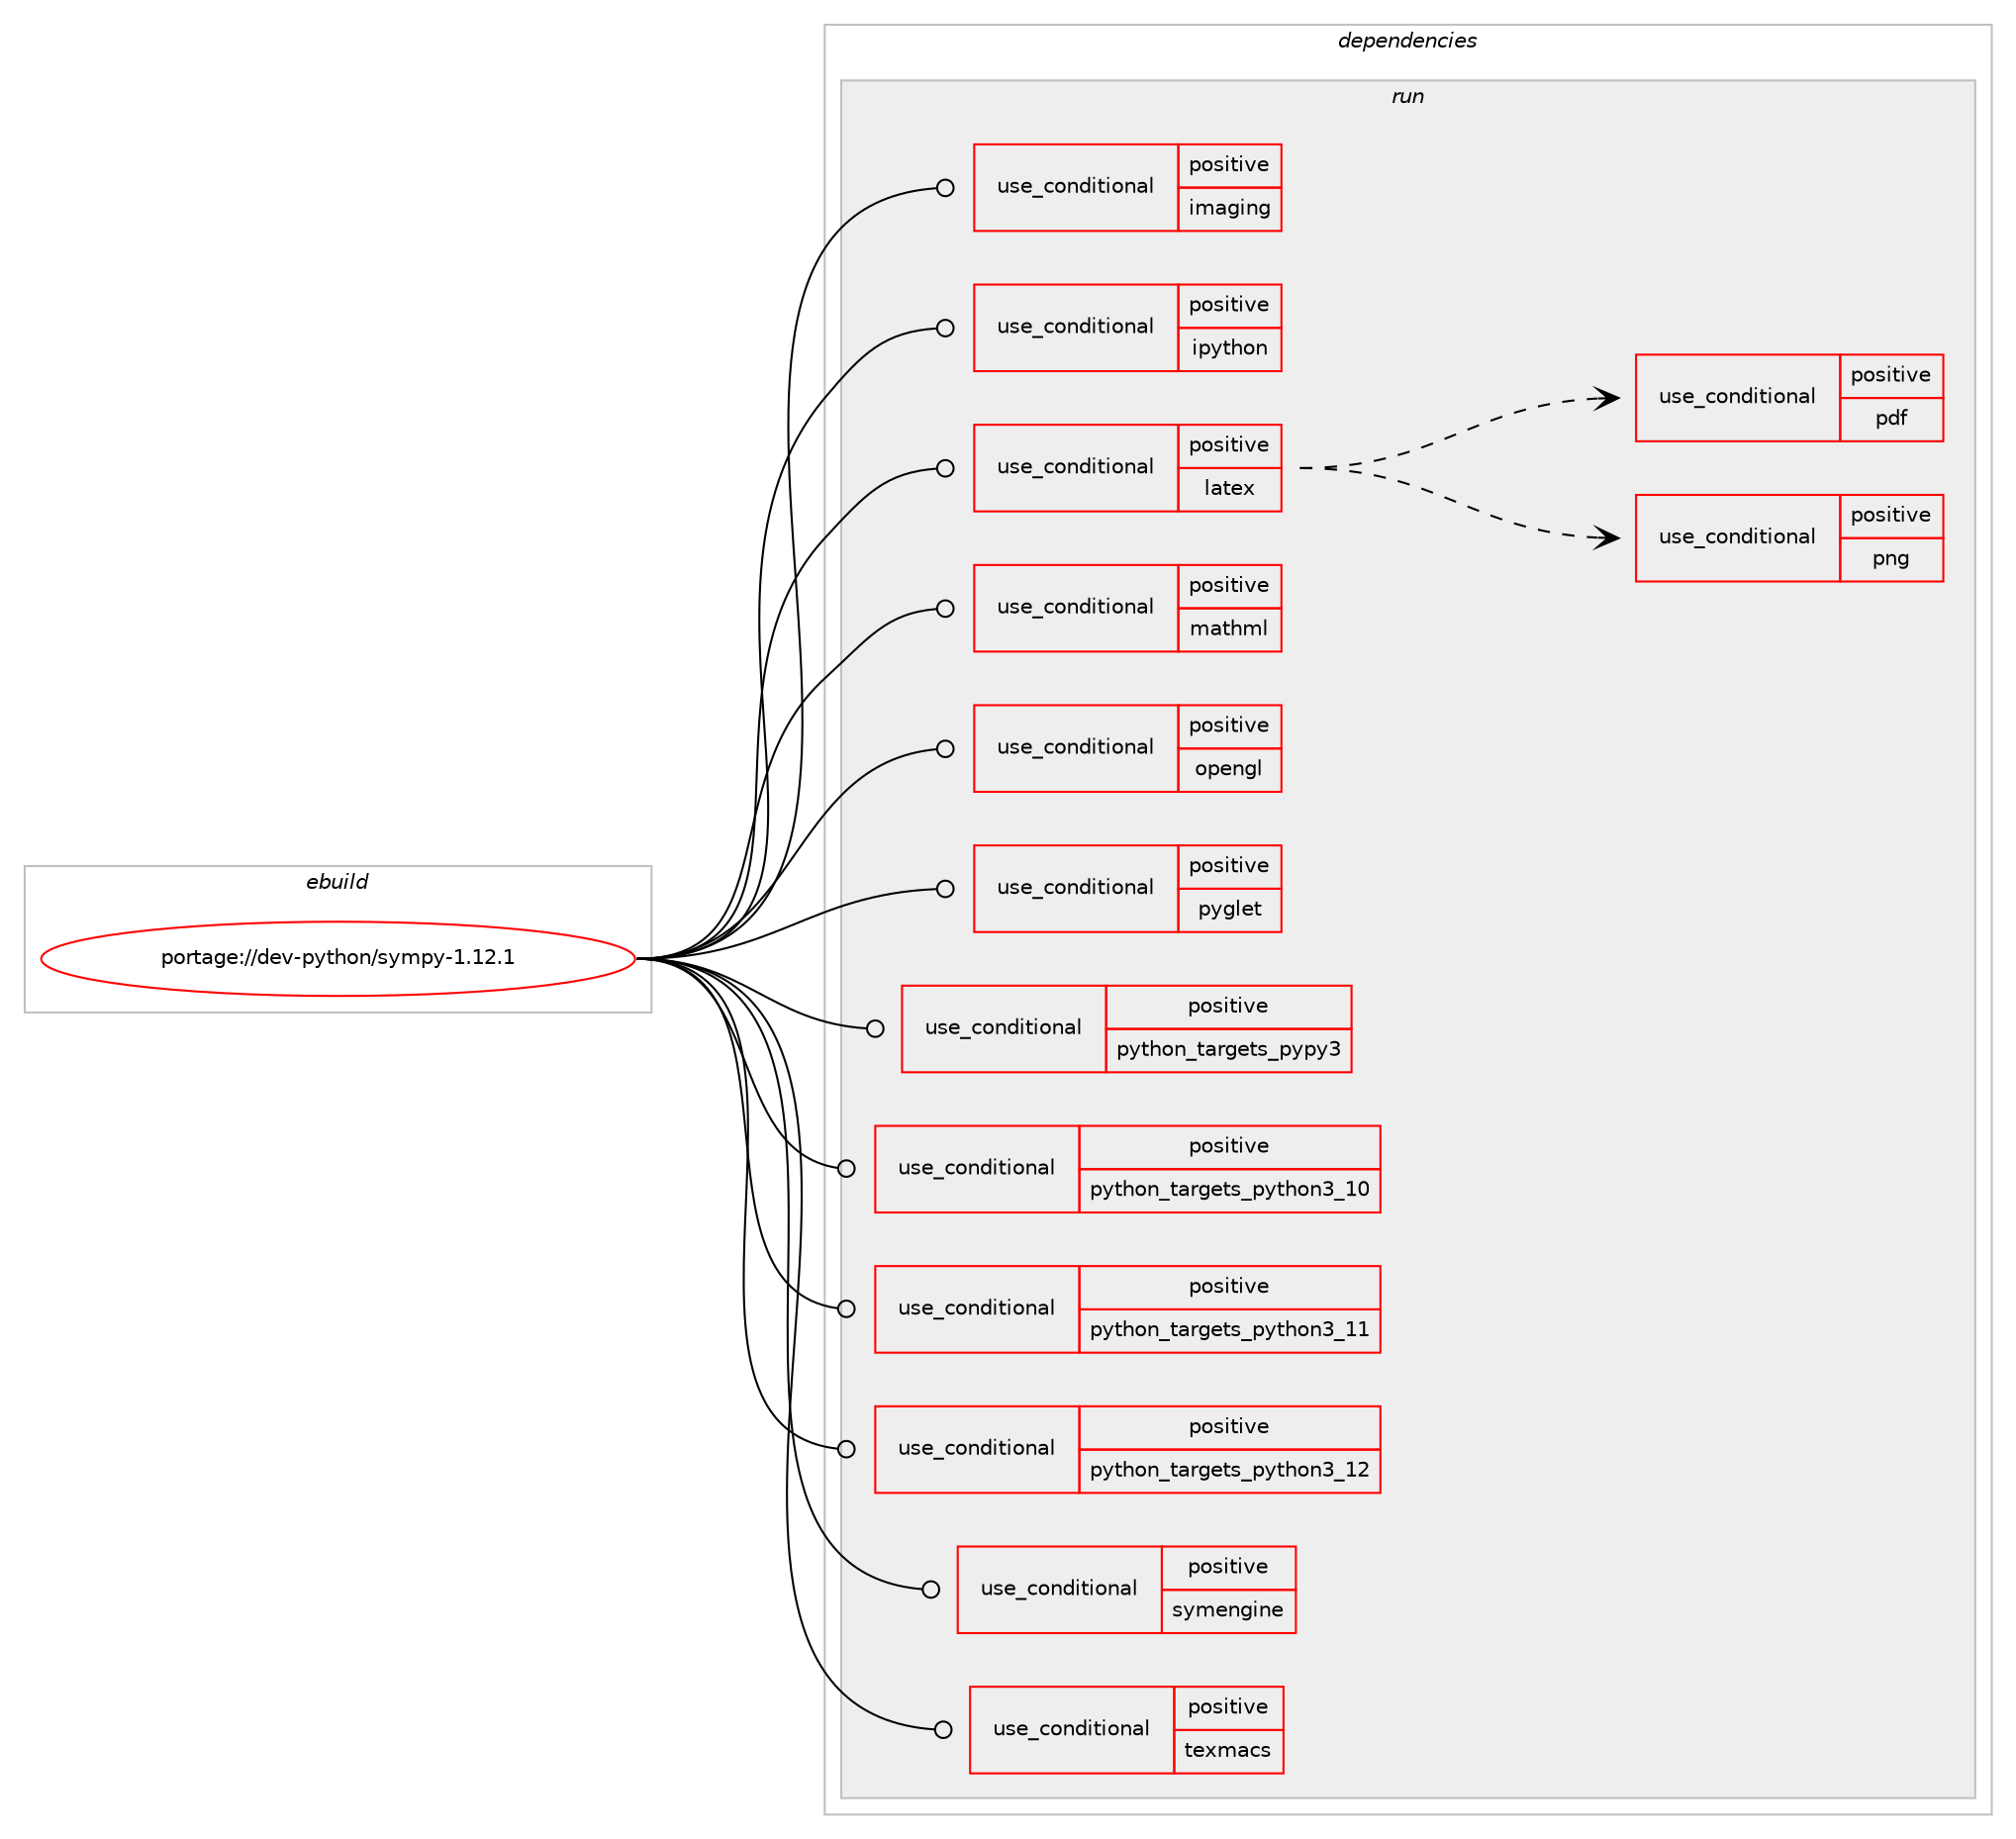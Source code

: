 digraph prolog {

# *************
# Graph options
# *************

newrank=true;
concentrate=true;
compound=true;
graph [rankdir=LR,fontname=Helvetica,fontsize=10,ranksep=1.5];#, ranksep=2.5, nodesep=0.2];
edge  [arrowhead=vee];
node  [fontname=Helvetica,fontsize=10];

# **********
# The ebuild
# **********

subgraph cluster_leftcol {
color=gray;
rank=same;
label=<<i>ebuild</i>>;
id [label="portage://dev-python/sympy-1.12.1", color=red, width=4, href="../dev-python/sympy-1.12.1.svg"];
}

# ****************
# The dependencies
# ****************

subgraph cluster_midcol {
color=gray;
label=<<i>dependencies</i>>;
subgraph cluster_compile {
fillcolor="#eeeeee";
style=filled;
label=<<i>compile</i>>;
}
subgraph cluster_compileandrun {
fillcolor="#eeeeee";
style=filled;
label=<<i>compile and run</i>>;
}
subgraph cluster_run {
fillcolor="#eeeeee";
style=filled;
label=<<i>run</i>>;
subgraph cond38928 {
dependency82943 [label=<<TABLE BORDER="0" CELLBORDER="1" CELLSPACING="0" CELLPADDING="4"><TR><TD ROWSPAN="3" CELLPADDING="10">use_conditional</TD></TR><TR><TD>positive</TD></TR><TR><TD>imaging</TD></TR></TABLE>>, shape=none, color=red];
# *** BEGIN UNKNOWN DEPENDENCY TYPE (TODO) ***
# dependency82943 -> package_dependency(portage://dev-python/sympy-1.12.1,run,no,dev-python,pillow,none,[,,],[],[use(optenable(python_targets_pypy3),negative),use(optenable(python_targets_python3_10),negative),use(optenable(python_targets_python3_11),negative),use(optenable(python_targets_python3_12),negative)])
# *** END UNKNOWN DEPENDENCY TYPE (TODO) ***

}
id:e -> dependency82943:w [weight=20,style="solid",arrowhead="odot"];
subgraph cond38929 {
dependency82944 [label=<<TABLE BORDER="0" CELLBORDER="1" CELLSPACING="0" CELLPADDING="4"><TR><TD ROWSPAN="3" CELLPADDING="10">use_conditional</TD></TR><TR><TD>positive</TD></TR><TR><TD>ipython</TD></TR></TABLE>>, shape=none, color=red];
# *** BEGIN UNKNOWN DEPENDENCY TYPE (TODO) ***
# dependency82944 -> package_dependency(portage://dev-python/sympy-1.12.1,run,no,dev-python,ipython,none,[,,],[],[use(optenable(python_targets_pypy3),negative),use(optenable(python_targets_python3_10),negative),use(optenable(python_targets_python3_11),negative),use(optenable(python_targets_python3_12),negative)])
# *** END UNKNOWN DEPENDENCY TYPE (TODO) ***

}
id:e -> dependency82944:w [weight=20,style="solid",arrowhead="odot"];
subgraph cond38930 {
dependency82945 [label=<<TABLE BORDER="0" CELLBORDER="1" CELLSPACING="0" CELLPADDING="4"><TR><TD ROWSPAN="3" CELLPADDING="10">use_conditional</TD></TR><TR><TD>positive</TD></TR><TR><TD>latex</TD></TR></TABLE>>, shape=none, color=red];
# *** BEGIN UNKNOWN DEPENDENCY TYPE (TODO) ***
# dependency82945 -> package_dependency(portage://dev-python/sympy-1.12.1,run,no,virtual,latex-base,none,[,,],[],[])
# *** END UNKNOWN DEPENDENCY TYPE (TODO) ***

# *** BEGIN UNKNOWN DEPENDENCY TYPE (TODO) ***
# dependency82945 -> package_dependency(portage://dev-python/sympy-1.12.1,run,no,dev-texlive,texlive-fontsextra,none,[,,],[],[])
# *** END UNKNOWN DEPENDENCY TYPE (TODO) ***

subgraph cond38931 {
dependency82946 [label=<<TABLE BORDER="0" CELLBORDER="1" CELLSPACING="0" CELLPADDING="4"><TR><TD ROWSPAN="3" CELLPADDING="10">use_conditional</TD></TR><TR><TD>positive</TD></TR><TR><TD>png</TD></TR></TABLE>>, shape=none, color=red];
# *** BEGIN UNKNOWN DEPENDENCY TYPE (TODO) ***
# dependency82946 -> package_dependency(portage://dev-python/sympy-1.12.1,run,no,app-text,dvipng,none,[,,],[],[])
# *** END UNKNOWN DEPENDENCY TYPE (TODO) ***

}
dependency82945:e -> dependency82946:w [weight=20,style="dashed",arrowhead="vee"];
subgraph cond38932 {
dependency82947 [label=<<TABLE BORDER="0" CELLBORDER="1" CELLSPACING="0" CELLPADDING="4"><TR><TD ROWSPAN="3" CELLPADDING="10">use_conditional</TD></TR><TR><TD>positive</TD></TR><TR><TD>pdf</TD></TR></TABLE>>, shape=none, color=red];
# *** BEGIN UNKNOWN DEPENDENCY TYPE (TODO) ***
# dependency82947 -> package_dependency(portage://dev-python/sympy-1.12.1,run,no,app-text,ghostscript-gpl,none,[,,],[],[])
# *** END UNKNOWN DEPENDENCY TYPE (TODO) ***

}
dependency82945:e -> dependency82947:w [weight=20,style="dashed",arrowhead="vee"];
}
id:e -> dependency82945:w [weight=20,style="solid",arrowhead="odot"];
subgraph cond38933 {
dependency82948 [label=<<TABLE BORDER="0" CELLBORDER="1" CELLSPACING="0" CELLPADDING="4"><TR><TD ROWSPAN="3" CELLPADDING="10">use_conditional</TD></TR><TR><TD>positive</TD></TR><TR><TD>mathml</TD></TR></TABLE>>, shape=none, color=red];
# *** BEGIN UNKNOWN DEPENDENCY TYPE (TODO) ***
# dependency82948 -> package_dependency(portage://dev-python/sympy-1.12.1,run,no,dev-python,lxml,none,[,,],[],[use(optenable(python_targets_pypy3),negative),use(optenable(python_targets_python3_10),negative),use(optenable(python_targets_python3_11),negative),use(optenable(python_targets_python3_12),negative)])
# *** END UNKNOWN DEPENDENCY TYPE (TODO) ***

}
id:e -> dependency82948:w [weight=20,style="solid",arrowhead="odot"];
subgraph cond38934 {
dependency82949 [label=<<TABLE BORDER="0" CELLBORDER="1" CELLSPACING="0" CELLPADDING="4"><TR><TD ROWSPAN="3" CELLPADDING="10">use_conditional</TD></TR><TR><TD>positive</TD></TR><TR><TD>opengl</TD></TR></TABLE>>, shape=none, color=red];
# *** BEGIN UNKNOWN DEPENDENCY TYPE (TODO) ***
# dependency82949 -> package_dependency(portage://dev-python/sympy-1.12.1,run,no,dev-python,pyopengl,none,[,,],[],[use(optenable(python_targets_pypy3),negative),use(optenable(python_targets_python3_10),negative),use(optenable(python_targets_python3_11),negative),use(optenable(python_targets_python3_12),negative)])
# *** END UNKNOWN DEPENDENCY TYPE (TODO) ***

}
id:e -> dependency82949:w [weight=20,style="solid",arrowhead="odot"];
subgraph cond38935 {
dependency82950 [label=<<TABLE BORDER="0" CELLBORDER="1" CELLSPACING="0" CELLPADDING="4"><TR><TD ROWSPAN="3" CELLPADDING="10">use_conditional</TD></TR><TR><TD>positive</TD></TR><TR><TD>pyglet</TD></TR></TABLE>>, shape=none, color=red];
# *** BEGIN UNKNOWN DEPENDENCY TYPE (TODO) ***
# dependency82950 -> package_dependency(portage://dev-python/sympy-1.12.1,run,no,dev-python,pyglet,none,[,,],[],[use(optenable(python_targets_pypy3),negative),use(optenable(python_targets_python3_10),negative),use(optenable(python_targets_python3_11),negative),use(optenable(python_targets_python3_12),negative)])
# *** END UNKNOWN DEPENDENCY TYPE (TODO) ***

}
id:e -> dependency82950:w [weight=20,style="solid",arrowhead="odot"];
subgraph cond38936 {
dependency82951 [label=<<TABLE BORDER="0" CELLBORDER="1" CELLSPACING="0" CELLPADDING="4"><TR><TD ROWSPAN="3" CELLPADDING="10">use_conditional</TD></TR><TR><TD>positive</TD></TR><TR><TD>python_targets_pypy3</TD></TR></TABLE>>, shape=none, color=red];
# *** BEGIN UNKNOWN DEPENDENCY TYPE (TODO) ***
# dependency82951 -> package_dependency(portage://dev-python/sympy-1.12.1,run,no,dev-python,pypy3,none,[,,],any_same_slot,[])
# *** END UNKNOWN DEPENDENCY TYPE (TODO) ***

}
id:e -> dependency82951:w [weight=20,style="solid",arrowhead="odot"];
subgraph cond38937 {
dependency82952 [label=<<TABLE BORDER="0" CELLBORDER="1" CELLSPACING="0" CELLPADDING="4"><TR><TD ROWSPAN="3" CELLPADDING="10">use_conditional</TD></TR><TR><TD>positive</TD></TR><TR><TD>python_targets_python3_10</TD></TR></TABLE>>, shape=none, color=red];
# *** BEGIN UNKNOWN DEPENDENCY TYPE (TODO) ***
# dependency82952 -> package_dependency(portage://dev-python/sympy-1.12.1,run,no,dev-lang,python,none,[,,],[slot(3.10)],[])
# *** END UNKNOWN DEPENDENCY TYPE (TODO) ***

}
id:e -> dependency82952:w [weight=20,style="solid",arrowhead="odot"];
subgraph cond38938 {
dependency82953 [label=<<TABLE BORDER="0" CELLBORDER="1" CELLSPACING="0" CELLPADDING="4"><TR><TD ROWSPAN="3" CELLPADDING="10">use_conditional</TD></TR><TR><TD>positive</TD></TR><TR><TD>python_targets_python3_11</TD></TR></TABLE>>, shape=none, color=red];
# *** BEGIN UNKNOWN DEPENDENCY TYPE (TODO) ***
# dependency82953 -> package_dependency(portage://dev-python/sympy-1.12.1,run,no,dev-lang,python,none,[,,],[slot(3.11)],[])
# *** END UNKNOWN DEPENDENCY TYPE (TODO) ***

}
id:e -> dependency82953:w [weight=20,style="solid",arrowhead="odot"];
subgraph cond38939 {
dependency82954 [label=<<TABLE BORDER="0" CELLBORDER="1" CELLSPACING="0" CELLPADDING="4"><TR><TD ROWSPAN="3" CELLPADDING="10">use_conditional</TD></TR><TR><TD>positive</TD></TR><TR><TD>python_targets_python3_12</TD></TR></TABLE>>, shape=none, color=red];
# *** BEGIN UNKNOWN DEPENDENCY TYPE (TODO) ***
# dependency82954 -> package_dependency(portage://dev-python/sympy-1.12.1,run,no,dev-lang,python,none,[,,],[slot(3.12)],[])
# *** END UNKNOWN DEPENDENCY TYPE (TODO) ***

}
id:e -> dependency82954:w [weight=20,style="solid",arrowhead="odot"];
subgraph cond38940 {
dependency82955 [label=<<TABLE BORDER="0" CELLBORDER="1" CELLSPACING="0" CELLPADDING="4"><TR><TD ROWSPAN="3" CELLPADDING="10">use_conditional</TD></TR><TR><TD>positive</TD></TR><TR><TD>symengine</TD></TR></TABLE>>, shape=none, color=red];
# *** BEGIN UNKNOWN DEPENDENCY TYPE (TODO) ***
# dependency82955 -> package_dependency(portage://dev-python/sympy-1.12.1,run,no,dev-python,symengine,none,[,,],[],[use(optenable(python_targets_pypy3),negative),use(optenable(python_targets_python3_10),negative),use(optenable(python_targets_python3_11),negative),use(optenable(python_targets_python3_12),negative)])
# *** END UNKNOWN DEPENDENCY TYPE (TODO) ***

}
id:e -> dependency82955:w [weight=20,style="solid",arrowhead="odot"];
subgraph cond38941 {
dependency82956 [label=<<TABLE BORDER="0" CELLBORDER="1" CELLSPACING="0" CELLPADDING="4"><TR><TD ROWSPAN="3" CELLPADDING="10">use_conditional</TD></TR><TR><TD>positive</TD></TR><TR><TD>texmacs</TD></TR></TABLE>>, shape=none, color=red];
# *** BEGIN UNKNOWN DEPENDENCY TYPE (TODO) ***
# dependency82956 -> package_dependency(portage://dev-python/sympy-1.12.1,run,no,app-office,texmacs,none,[,,],[],[])
# *** END UNKNOWN DEPENDENCY TYPE (TODO) ***

}
id:e -> dependency82956:w [weight=20,style="solid",arrowhead="odot"];
# *** BEGIN UNKNOWN DEPENDENCY TYPE (TODO) ***
# id -> package_dependency(portage://dev-python/sympy-1.12.1,run,no,dev-python,mpmath,none,[,,],[],[use(optenable(python_targets_pypy3),negative),use(optenable(python_targets_python3_10),negative),use(optenable(python_targets_python3_11),negative),use(optenable(python_targets_python3_12),negative)])
# *** END UNKNOWN DEPENDENCY TYPE (TODO) ***

# *** BEGIN UNKNOWN DEPENDENCY TYPE (TODO) ***
# id -> package_dependency(portage://dev-python/sympy-1.12.1,run,no,dev-python,pexpect,none,[,,],[],[use(optenable(python_targets_pypy3),negative),use(optenable(python_targets_python3_10),negative),use(optenable(python_targets_python3_11),negative),use(optenable(python_targets_python3_12),negative)])
# *** END UNKNOWN DEPENDENCY TYPE (TODO) ***

}
}

# **************
# The candidates
# **************

subgraph cluster_choices {
rank=same;
color=gray;
label=<<i>candidates</i>>;

}

}
